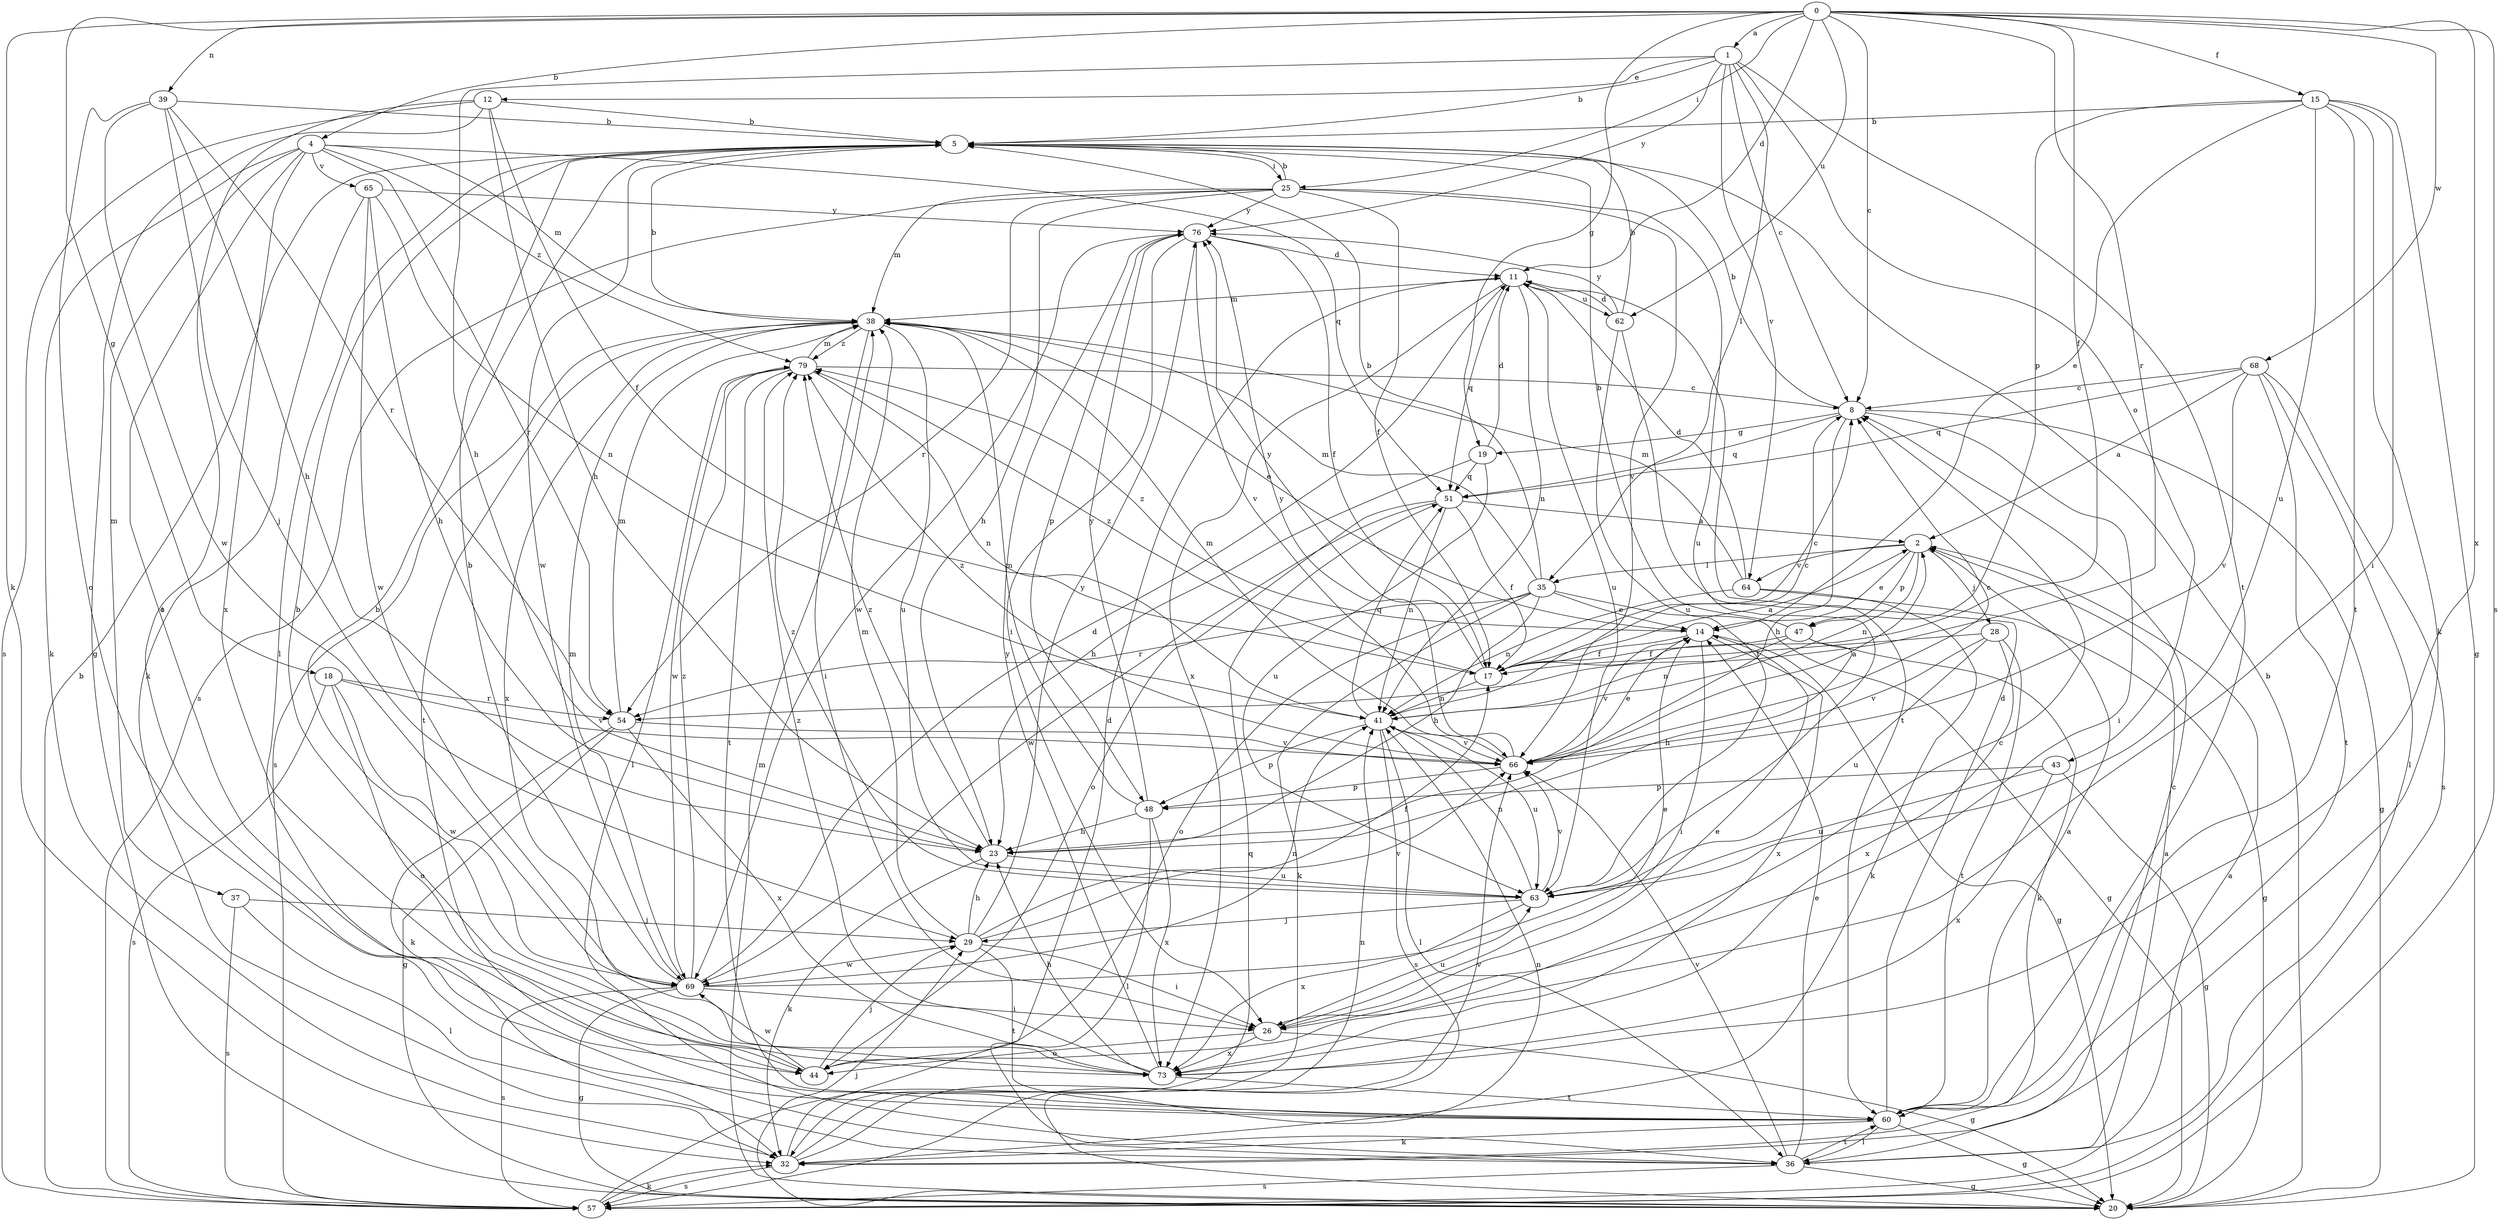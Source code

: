 strict digraph  {
0;
1;
2;
4;
5;
8;
11;
12;
14;
15;
17;
18;
19;
20;
23;
25;
26;
28;
29;
32;
35;
36;
37;
38;
39;
41;
43;
44;
47;
48;
51;
54;
57;
60;
62;
63;
64;
65;
66;
68;
69;
73;
76;
79;
0 -> 1  [label=a];
0 -> 4  [label=b];
0 -> 8  [label=c];
0 -> 11  [label=d];
0 -> 15  [label=f];
0 -> 17  [label=f];
0 -> 18  [label=g];
0 -> 19  [label=g];
0 -> 25  [label=i];
0 -> 32  [label=k];
0 -> 39  [label=n];
0 -> 54  [label=r];
0 -> 57  [label=s];
0 -> 62  [label=u];
0 -> 68  [label=w];
0 -> 73  [label=x];
1 -> 5  [label=b];
1 -> 8  [label=c];
1 -> 12  [label=e];
1 -> 23  [label=h];
1 -> 35  [label=l];
1 -> 43  [label=o];
1 -> 60  [label=t];
1 -> 64  [label=v];
1 -> 76  [label=y];
2 -> 14  [label=e];
2 -> 28  [label=j];
2 -> 35  [label=l];
2 -> 41  [label=n];
2 -> 47  [label=p];
2 -> 64  [label=v];
4 -> 32  [label=k];
4 -> 37  [label=m];
4 -> 38  [label=m];
4 -> 44  [label=o];
4 -> 51  [label=q];
4 -> 54  [label=r];
4 -> 65  [label=v];
4 -> 73  [label=x];
4 -> 79  [label=z];
5 -> 25  [label=i];
5 -> 36  [label=l];
5 -> 69  [label=w];
8 -> 5  [label=b];
8 -> 19  [label=g];
8 -> 20  [label=g];
8 -> 23  [label=h];
8 -> 26  [label=i];
8 -> 51  [label=q];
11 -> 38  [label=m];
11 -> 41  [label=n];
11 -> 51  [label=q];
11 -> 62  [label=u];
11 -> 63  [label=u];
11 -> 73  [label=x];
12 -> 5  [label=b];
12 -> 17  [label=f];
12 -> 20  [label=g];
12 -> 23  [label=h];
12 -> 57  [label=s];
12 -> 60  [label=t];
14 -> 17  [label=f];
14 -> 20  [label=g];
14 -> 26  [label=i];
14 -> 66  [label=v];
14 -> 73  [label=x];
14 -> 79  [label=z];
15 -> 5  [label=b];
15 -> 14  [label=e];
15 -> 20  [label=g];
15 -> 26  [label=i];
15 -> 32  [label=k];
15 -> 47  [label=p];
15 -> 60  [label=t];
15 -> 63  [label=u];
17 -> 2  [label=a];
17 -> 8  [label=c];
17 -> 41  [label=n];
17 -> 76  [label=y];
17 -> 79  [label=z];
18 -> 44  [label=o];
18 -> 54  [label=r];
18 -> 57  [label=s];
18 -> 66  [label=v];
18 -> 69  [label=w];
19 -> 11  [label=d];
19 -> 23  [label=h];
19 -> 51  [label=q];
19 -> 63  [label=u];
20 -> 5  [label=b];
20 -> 29  [label=j];
20 -> 38  [label=m];
20 -> 41  [label=n];
23 -> 32  [label=k];
23 -> 63  [label=u];
23 -> 79  [label=z];
25 -> 5  [label=b];
25 -> 17  [label=f];
25 -> 23  [label=h];
25 -> 38  [label=m];
25 -> 54  [label=r];
25 -> 57  [label=s];
25 -> 63  [label=u];
25 -> 66  [label=v];
25 -> 76  [label=y];
26 -> 14  [label=e];
26 -> 20  [label=g];
26 -> 44  [label=o];
26 -> 63  [label=u];
26 -> 73  [label=x];
28 -> 17  [label=f];
28 -> 60  [label=t];
28 -> 63  [label=u];
28 -> 66  [label=v];
28 -> 73  [label=x];
29 -> 17  [label=f];
29 -> 23  [label=h];
29 -> 26  [label=i];
29 -> 38  [label=m];
29 -> 60  [label=t];
29 -> 66  [label=v];
29 -> 69  [label=w];
29 -> 76  [label=y];
32 -> 11  [label=d];
32 -> 41  [label=n];
32 -> 57  [label=s];
32 -> 66  [label=v];
35 -> 5  [label=b];
35 -> 14  [label=e];
35 -> 20  [label=g];
35 -> 23  [label=h];
35 -> 32  [label=k];
35 -> 38  [label=m];
35 -> 44  [label=o];
35 -> 54  [label=r];
36 -> 2  [label=a];
36 -> 8  [label=c];
36 -> 14  [label=e];
36 -> 20  [label=g];
36 -> 57  [label=s];
36 -> 60  [label=t];
36 -> 66  [label=v];
37 -> 29  [label=j];
37 -> 36  [label=l];
37 -> 57  [label=s];
38 -> 5  [label=b];
38 -> 14  [label=e];
38 -> 26  [label=i];
38 -> 57  [label=s];
38 -> 60  [label=t];
38 -> 63  [label=u];
38 -> 73  [label=x];
38 -> 79  [label=z];
39 -> 5  [label=b];
39 -> 23  [label=h];
39 -> 29  [label=j];
39 -> 44  [label=o];
39 -> 54  [label=r];
39 -> 69  [label=w];
41 -> 8  [label=c];
41 -> 36  [label=l];
41 -> 48  [label=p];
41 -> 51  [label=q];
41 -> 57  [label=s];
41 -> 63  [label=u];
41 -> 66  [label=v];
43 -> 20  [label=g];
43 -> 48  [label=p];
43 -> 63  [label=u];
43 -> 73  [label=x];
44 -> 5  [label=b];
44 -> 8  [label=c];
44 -> 29  [label=j];
44 -> 69  [label=w];
47 -> 5  [label=b];
47 -> 17  [label=f];
47 -> 23  [label=h];
47 -> 32  [label=k];
47 -> 41  [label=n];
48 -> 23  [label=h];
48 -> 36  [label=l];
48 -> 38  [label=m];
48 -> 73  [label=x];
48 -> 76  [label=y];
51 -> 2  [label=a];
51 -> 17  [label=f];
51 -> 41  [label=n];
51 -> 44  [label=o];
51 -> 69  [label=w];
54 -> 20  [label=g];
54 -> 32  [label=k];
54 -> 38  [label=m];
54 -> 66  [label=v];
54 -> 73  [label=x];
57 -> 2  [label=a];
57 -> 5  [label=b];
57 -> 32  [label=k];
57 -> 51  [label=q];
60 -> 2  [label=a];
60 -> 11  [label=d];
60 -> 20  [label=g];
60 -> 32  [label=k];
60 -> 36  [label=l];
62 -> 5  [label=b];
62 -> 11  [label=d];
62 -> 60  [label=t];
62 -> 63  [label=u];
62 -> 76  [label=y];
63 -> 29  [label=j];
63 -> 41  [label=n];
63 -> 66  [label=v];
63 -> 73  [label=x];
63 -> 79  [label=z];
64 -> 11  [label=d];
64 -> 20  [label=g];
64 -> 32  [label=k];
64 -> 38  [label=m];
64 -> 41  [label=n];
65 -> 23  [label=h];
65 -> 32  [label=k];
65 -> 41  [label=n];
65 -> 69  [label=w];
65 -> 76  [label=y];
66 -> 2  [label=a];
66 -> 8  [label=c];
66 -> 14  [label=e];
66 -> 38  [label=m];
66 -> 48  [label=p];
66 -> 76  [label=y];
66 -> 79  [label=z];
68 -> 2  [label=a];
68 -> 8  [label=c];
68 -> 36  [label=l];
68 -> 51  [label=q];
68 -> 57  [label=s];
68 -> 60  [label=t];
68 -> 66  [label=v];
69 -> 5  [label=b];
69 -> 11  [label=d];
69 -> 14  [label=e];
69 -> 20  [label=g];
69 -> 26  [label=i];
69 -> 38  [label=m];
69 -> 41  [label=n];
69 -> 57  [label=s];
69 -> 79  [label=z];
73 -> 5  [label=b];
73 -> 23  [label=h];
73 -> 60  [label=t];
73 -> 76  [label=y];
73 -> 79  [label=z];
76 -> 11  [label=d];
76 -> 17  [label=f];
76 -> 26  [label=i];
76 -> 48  [label=p];
76 -> 66  [label=v];
76 -> 69  [label=w];
79 -> 8  [label=c];
79 -> 36  [label=l];
79 -> 38  [label=m];
79 -> 41  [label=n];
79 -> 60  [label=t];
79 -> 69  [label=w];
}

